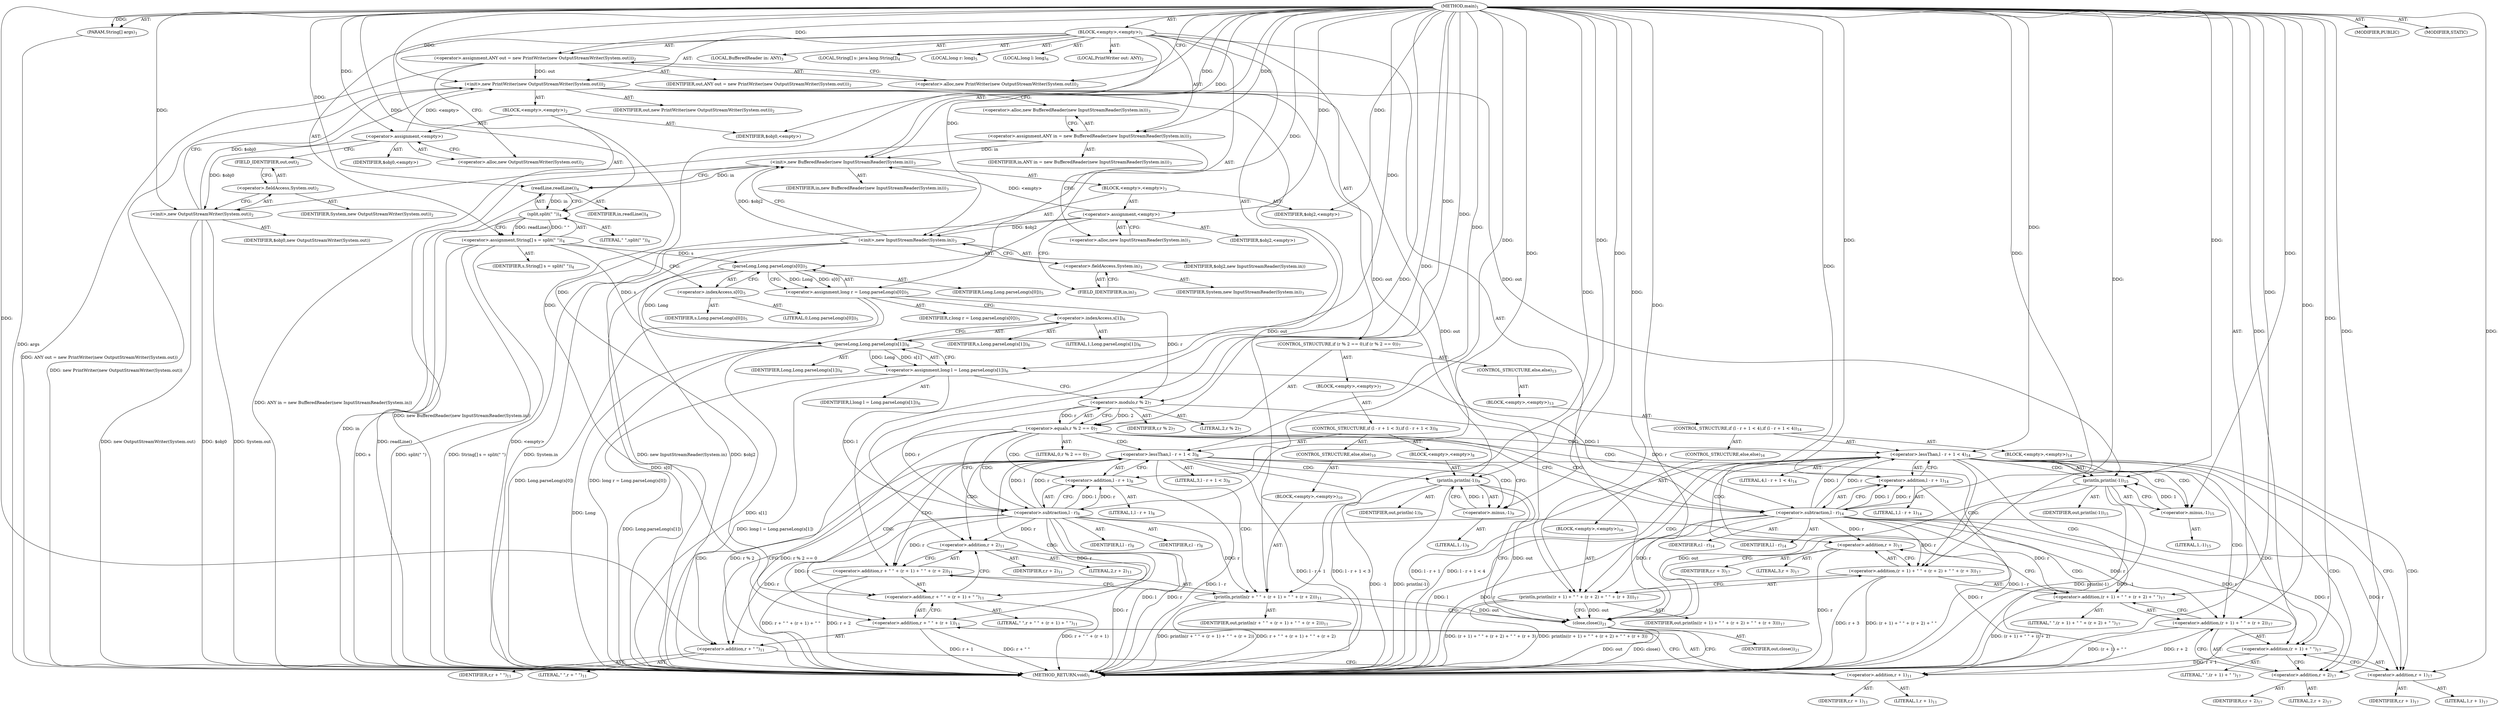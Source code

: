 digraph "main" {  
"21" [label = <(METHOD,main)<SUB>1</SUB>> ]
"22" [label = <(PARAM,String[] args)<SUB>1</SUB>> ]
"23" [label = <(BLOCK,&lt;empty&gt;,&lt;empty&gt;)<SUB>1</SUB>> ]
"4" [label = <(LOCAL,PrintWriter out: ANY)<SUB>2</SUB>> ]
"24" [label = <(&lt;operator&gt;.assignment,ANY out = new PrintWriter(new OutputStreamWriter(System.out)))<SUB>2</SUB>> ]
"25" [label = <(IDENTIFIER,out,ANY out = new PrintWriter(new OutputStreamWriter(System.out)))<SUB>2</SUB>> ]
"26" [label = <(&lt;operator&gt;.alloc,new PrintWriter(new OutputStreamWriter(System.out)))<SUB>2</SUB>> ]
"27" [label = <(&lt;init&gt;,new PrintWriter(new OutputStreamWriter(System.out)))<SUB>2</SUB>> ]
"3" [label = <(IDENTIFIER,out,new PrintWriter(new OutputStreamWriter(System.out)))<SUB>2</SUB>> ]
"28" [label = <(BLOCK,&lt;empty&gt;,&lt;empty&gt;)<SUB>2</SUB>> ]
"29" [label = <(&lt;operator&gt;.assignment,&lt;empty&gt;)> ]
"30" [label = <(IDENTIFIER,$obj0,&lt;empty&gt;)> ]
"31" [label = <(&lt;operator&gt;.alloc,new OutputStreamWriter(System.out))<SUB>2</SUB>> ]
"32" [label = <(&lt;init&gt;,new OutputStreamWriter(System.out))<SUB>2</SUB>> ]
"33" [label = <(IDENTIFIER,$obj0,new OutputStreamWriter(System.out))> ]
"34" [label = <(&lt;operator&gt;.fieldAccess,System.out)<SUB>2</SUB>> ]
"35" [label = <(IDENTIFIER,System,new OutputStreamWriter(System.out))<SUB>2</SUB>> ]
"36" [label = <(FIELD_IDENTIFIER,out,out)<SUB>2</SUB>> ]
"37" [label = <(IDENTIFIER,$obj0,&lt;empty&gt;)> ]
"6" [label = <(LOCAL,BufferedReader in: ANY)<SUB>3</SUB>> ]
"38" [label = <(&lt;operator&gt;.assignment,ANY in = new BufferedReader(new InputStreamReader(System.in)))<SUB>3</SUB>> ]
"39" [label = <(IDENTIFIER,in,ANY in = new BufferedReader(new InputStreamReader(System.in)))<SUB>3</SUB>> ]
"40" [label = <(&lt;operator&gt;.alloc,new BufferedReader(new InputStreamReader(System.in)))<SUB>3</SUB>> ]
"41" [label = <(&lt;init&gt;,new BufferedReader(new InputStreamReader(System.in)))<SUB>3</SUB>> ]
"5" [label = <(IDENTIFIER,in,new BufferedReader(new InputStreamReader(System.in)))<SUB>3</SUB>> ]
"42" [label = <(BLOCK,&lt;empty&gt;,&lt;empty&gt;)<SUB>3</SUB>> ]
"43" [label = <(&lt;operator&gt;.assignment,&lt;empty&gt;)> ]
"44" [label = <(IDENTIFIER,$obj2,&lt;empty&gt;)> ]
"45" [label = <(&lt;operator&gt;.alloc,new InputStreamReader(System.in))<SUB>3</SUB>> ]
"46" [label = <(&lt;init&gt;,new InputStreamReader(System.in))<SUB>3</SUB>> ]
"47" [label = <(IDENTIFIER,$obj2,new InputStreamReader(System.in))> ]
"48" [label = <(&lt;operator&gt;.fieldAccess,System.in)<SUB>3</SUB>> ]
"49" [label = <(IDENTIFIER,System,new InputStreamReader(System.in))<SUB>3</SUB>> ]
"50" [label = <(FIELD_IDENTIFIER,in,in)<SUB>3</SUB>> ]
"51" [label = <(IDENTIFIER,$obj2,&lt;empty&gt;)> ]
"52" [label = <(LOCAL,String[] s: java.lang.String[])<SUB>4</SUB>> ]
"53" [label = <(&lt;operator&gt;.assignment,String[] s = split(&quot; &quot;))<SUB>4</SUB>> ]
"54" [label = <(IDENTIFIER,s,String[] s = split(&quot; &quot;))<SUB>4</SUB>> ]
"55" [label = <(split,split(&quot; &quot;))<SUB>4</SUB>> ]
"56" [label = <(readLine,readLine())<SUB>4</SUB>> ]
"57" [label = <(IDENTIFIER,in,readLine())<SUB>4</SUB>> ]
"58" [label = <(LITERAL,&quot; &quot;,split(&quot; &quot;))<SUB>4</SUB>> ]
"59" [label = <(LOCAL,long r: long)<SUB>5</SUB>> ]
"60" [label = <(&lt;operator&gt;.assignment,long r = Long.parseLong(s[0]))<SUB>5</SUB>> ]
"61" [label = <(IDENTIFIER,r,long r = Long.parseLong(s[0]))<SUB>5</SUB>> ]
"62" [label = <(parseLong,Long.parseLong(s[0]))<SUB>5</SUB>> ]
"63" [label = <(IDENTIFIER,Long,Long.parseLong(s[0]))<SUB>5</SUB>> ]
"64" [label = <(&lt;operator&gt;.indexAccess,s[0])<SUB>5</SUB>> ]
"65" [label = <(IDENTIFIER,s,Long.parseLong(s[0]))<SUB>5</SUB>> ]
"66" [label = <(LITERAL,0,Long.parseLong(s[0]))<SUB>5</SUB>> ]
"67" [label = <(LOCAL,long l: long)<SUB>6</SUB>> ]
"68" [label = <(&lt;operator&gt;.assignment,long l = Long.parseLong(s[1]))<SUB>6</SUB>> ]
"69" [label = <(IDENTIFIER,l,long l = Long.parseLong(s[1]))<SUB>6</SUB>> ]
"70" [label = <(parseLong,Long.parseLong(s[1]))<SUB>6</SUB>> ]
"71" [label = <(IDENTIFIER,Long,Long.parseLong(s[1]))<SUB>6</SUB>> ]
"72" [label = <(&lt;operator&gt;.indexAccess,s[1])<SUB>6</SUB>> ]
"73" [label = <(IDENTIFIER,s,Long.parseLong(s[1]))<SUB>6</SUB>> ]
"74" [label = <(LITERAL,1,Long.parseLong(s[1]))<SUB>6</SUB>> ]
"75" [label = <(CONTROL_STRUCTURE,if (r % 2 == 0),if (r % 2 == 0))<SUB>7</SUB>> ]
"76" [label = <(&lt;operator&gt;.equals,r % 2 == 0)<SUB>7</SUB>> ]
"77" [label = <(&lt;operator&gt;.modulo,r % 2)<SUB>7</SUB>> ]
"78" [label = <(IDENTIFIER,r,r % 2)<SUB>7</SUB>> ]
"79" [label = <(LITERAL,2,r % 2)<SUB>7</SUB>> ]
"80" [label = <(LITERAL,0,r % 2 == 0)<SUB>7</SUB>> ]
"81" [label = <(BLOCK,&lt;empty&gt;,&lt;empty&gt;)<SUB>7</SUB>> ]
"82" [label = <(CONTROL_STRUCTURE,if (l - r + 1 &lt; 3),if (l - r + 1 &lt; 3))<SUB>8</SUB>> ]
"83" [label = <(&lt;operator&gt;.lessThan,l - r + 1 &lt; 3)<SUB>8</SUB>> ]
"84" [label = <(&lt;operator&gt;.addition,l - r + 1)<SUB>8</SUB>> ]
"85" [label = <(&lt;operator&gt;.subtraction,l - r)<SUB>8</SUB>> ]
"86" [label = <(IDENTIFIER,l,l - r)<SUB>8</SUB>> ]
"87" [label = <(IDENTIFIER,r,l - r)<SUB>8</SUB>> ]
"88" [label = <(LITERAL,1,l - r + 1)<SUB>8</SUB>> ]
"89" [label = <(LITERAL,3,l - r + 1 &lt; 3)<SUB>8</SUB>> ]
"90" [label = <(BLOCK,&lt;empty&gt;,&lt;empty&gt;)<SUB>8</SUB>> ]
"91" [label = <(println,println(-1))<SUB>9</SUB>> ]
"92" [label = <(IDENTIFIER,out,println(-1))<SUB>9</SUB>> ]
"93" [label = <(&lt;operator&gt;.minus,-1)<SUB>9</SUB>> ]
"94" [label = <(LITERAL,1,-1)<SUB>9</SUB>> ]
"95" [label = <(CONTROL_STRUCTURE,else,else)<SUB>10</SUB>> ]
"96" [label = <(BLOCK,&lt;empty&gt;,&lt;empty&gt;)<SUB>10</SUB>> ]
"97" [label = <(println,println(r + &quot; &quot; + (r + 1) + &quot; &quot; + (r + 2)))<SUB>11</SUB>> ]
"98" [label = <(IDENTIFIER,out,println(r + &quot; &quot; + (r + 1) + &quot; &quot; + (r + 2)))<SUB>11</SUB>> ]
"99" [label = <(&lt;operator&gt;.addition,r + &quot; &quot; + (r + 1) + &quot; &quot; + (r + 2))<SUB>11</SUB>> ]
"100" [label = <(&lt;operator&gt;.addition,r + &quot; &quot; + (r + 1) + &quot; &quot;)<SUB>11</SUB>> ]
"101" [label = <(&lt;operator&gt;.addition,r + &quot; &quot; + (r + 1))<SUB>11</SUB>> ]
"102" [label = <(&lt;operator&gt;.addition,r + &quot; &quot;)<SUB>11</SUB>> ]
"103" [label = <(IDENTIFIER,r,r + &quot; &quot;)<SUB>11</SUB>> ]
"104" [label = <(LITERAL,&quot; &quot;,r + &quot; &quot;)<SUB>11</SUB>> ]
"105" [label = <(&lt;operator&gt;.addition,r + 1)<SUB>11</SUB>> ]
"106" [label = <(IDENTIFIER,r,r + 1)<SUB>11</SUB>> ]
"107" [label = <(LITERAL,1,r + 1)<SUB>11</SUB>> ]
"108" [label = <(LITERAL,&quot; &quot;,r + &quot; &quot; + (r + 1) + &quot; &quot;)<SUB>11</SUB>> ]
"109" [label = <(&lt;operator&gt;.addition,r + 2)<SUB>11</SUB>> ]
"110" [label = <(IDENTIFIER,r,r + 2)<SUB>11</SUB>> ]
"111" [label = <(LITERAL,2,r + 2)<SUB>11</SUB>> ]
"112" [label = <(CONTROL_STRUCTURE,else,else)<SUB>13</SUB>> ]
"113" [label = <(BLOCK,&lt;empty&gt;,&lt;empty&gt;)<SUB>13</SUB>> ]
"114" [label = <(CONTROL_STRUCTURE,if (l - r + 1 &lt; 4),if (l - r + 1 &lt; 4))<SUB>14</SUB>> ]
"115" [label = <(&lt;operator&gt;.lessThan,l - r + 1 &lt; 4)<SUB>14</SUB>> ]
"116" [label = <(&lt;operator&gt;.addition,l - r + 1)<SUB>14</SUB>> ]
"117" [label = <(&lt;operator&gt;.subtraction,l - r)<SUB>14</SUB>> ]
"118" [label = <(IDENTIFIER,l,l - r)<SUB>14</SUB>> ]
"119" [label = <(IDENTIFIER,r,l - r)<SUB>14</SUB>> ]
"120" [label = <(LITERAL,1,l - r + 1)<SUB>14</SUB>> ]
"121" [label = <(LITERAL,4,l - r + 1 &lt; 4)<SUB>14</SUB>> ]
"122" [label = <(BLOCK,&lt;empty&gt;,&lt;empty&gt;)<SUB>14</SUB>> ]
"123" [label = <(println,println(-1))<SUB>15</SUB>> ]
"124" [label = <(IDENTIFIER,out,println(-1))<SUB>15</SUB>> ]
"125" [label = <(&lt;operator&gt;.minus,-1)<SUB>15</SUB>> ]
"126" [label = <(LITERAL,1,-1)<SUB>15</SUB>> ]
"127" [label = <(CONTROL_STRUCTURE,else,else)<SUB>16</SUB>> ]
"128" [label = <(BLOCK,&lt;empty&gt;,&lt;empty&gt;)<SUB>16</SUB>> ]
"129" [label = <(println,println((r + 1) + &quot; &quot; + (r + 2) + &quot; &quot; + (r + 3)))<SUB>17</SUB>> ]
"130" [label = <(IDENTIFIER,out,println((r + 1) + &quot; &quot; + (r + 2) + &quot; &quot; + (r + 3)))<SUB>17</SUB>> ]
"131" [label = <(&lt;operator&gt;.addition,(r + 1) + &quot; &quot; + (r + 2) + &quot; &quot; + (r + 3))<SUB>17</SUB>> ]
"132" [label = <(&lt;operator&gt;.addition,(r + 1) + &quot; &quot; + (r + 2) + &quot; &quot;)<SUB>17</SUB>> ]
"133" [label = <(&lt;operator&gt;.addition,(r + 1) + &quot; &quot; + (r + 2))<SUB>17</SUB>> ]
"134" [label = <(&lt;operator&gt;.addition,(r + 1) + &quot; &quot;)<SUB>17</SUB>> ]
"135" [label = <(&lt;operator&gt;.addition,r + 1)<SUB>17</SUB>> ]
"136" [label = <(IDENTIFIER,r,r + 1)<SUB>17</SUB>> ]
"137" [label = <(LITERAL,1,r + 1)<SUB>17</SUB>> ]
"138" [label = <(LITERAL,&quot; &quot;,(r + 1) + &quot; &quot;)<SUB>17</SUB>> ]
"139" [label = <(&lt;operator&gt;.addition,r + 2)<SUB>17</SUB>> ]
"140" [label = <(IDENTIFIER,r,r + 2)<SUB>17</SUB>> ]
"141" [label = <(LITERAL,2,r + 2)<SUB>17</SUB>> ]
"142" [label = <(LITERAL,&quot; &quot;,(r + 1) + &quot; &quot; + (r + 2) + &quot; &quot;)<SUB>17</SUB>> ]
"143" [label = <(&lt;operator&gt;.addition,r + 3)<SUB>17</SUB>> ]
"144" [label = <(IDENTIFIER,r,r + 3)<SUB>17</SUB>> ]
"145" [label = <(LITERAL,3,r + 3)<SUB>17</SUB>> ]
"146" [label = <(close,close())<SUB>21</SUB>> ]
"147" [label = <(IDENTIFIER,out,close())<SUB>21</SUB>> ]
"148" [label = <(MODIFIER,PUBLIC)> ]
"149" [label = <(MODIFIER,STATIC)> ]
"150" [label = <(METHOD_RETURN,void)<SUB>1</SUB>> ]
  "21" -> "22"  [ label = "AST: "] 
  "21" -> "23"  [ label = "AST: "] 
  "21" -> "148"  [ label = "AST: "] 
  "21" -> "149"  [ label = "AST: "] 
  "21" -> "150"  [ label = "AST: "] 
  "23" -> "4"  [ label = "AST: "] 
  "23" -> "24"  [ label = "AST: "] 
  "23" -> "27"  [ label = "AST: "] 
  "23" -> "6"  [ label = "AST: "] 
  "23" -> "38"  [ label = "AST: "] 
  "23" -> "41"  [ label = "AST: "] 
  "23" -> "52"  [ label = "AST: "] 
  "23" -> "53"  [ label = "AST: "] 
  "23" -> "59"  [ label = "AST: "] 
  "23" -> "60"  [ label = "AST: "] 
  "23" -> "67"  [ label = "AST: "] 
  "23" -> "68"  [ label = "AST: "] 
  "23" -> "75"  [ label = "AST: "] 
  "23" -> "146"  [ label = "AST: "] 
  "24" -> "25"  [ label = "AST: "] 
  "24" -> "26"  [ label = "AST: "] 
  "27" -> "3"  [ label = "AST: "] 
  "27" -> "28"  [ label = "AST: "] 
  "28" -> "29"  [ label = "AST: "] 
  "28" -> "32"  [ label = "AST: "] 
  "28" -> "37"  [ label = "AST: "] 
  "29" -> "30"  [ label = "AST: "] 
  "29" -> "31"  [ label = "AST: "] 
  "32" -> "33"  [ label = "AST: "] 
  "32" -> "34"  [ label = "AST: "] 
  "34" -> "35"  [ label = "AST: "] 
  "34" -> "36"  [ label = "AST: "] 
  "38" -> "39"  [ label = "AST: "] 
  "38" -> "40"  [ label = "AST: "] 
  "41" -> "5"  [ label = "AST: "] 
  "41" -> "42"  [ label = "AST: "] 
  "42" -> "43"  [ label = "AST: "] 
  "42" -> "46"  [ label = "AST: "] 
  "42" -> "51"  [ label = "AST: "] 
  "43" -> "44"  [ label = "AST: "] 
  "43" -> "45"  [ label = "AST: "] 
  "46" -> "47"  [ label = "AST: "] 
  "46" -> "48"  [ label = "AST: "] 
  "48" -> "49"  [ label = "AST: "] 
  "48" -> "50"  [ label = "AST: "] 
  "53" -> "54"  [ label = "AST: "] 
  "53" -> "55"  [ label = "AST: "] 
  "55" -> "56"  [ label = "AST: "] 
  "55" -> "58"  [ label = "AST: "] 
  "56" -> "57"  [ label = "AST: "] 
  "60" -> "61"  [ label = "AST: "] 
  "60" -> "62"  [ label = "AST: "] 
  "62" -> "63"  [ label = "AST: "] 
  "62" -> "64"  [ label = "AST: "] 
  "64" -> "65"  [ label = "AST: "] 
  "64" -> "66"  [ label = "AST: "] 
  "68" -> "69"  [ label = "AST: "] 
  "68" -> "70"  [ label = "AST: "] 
  "70" -> "71"  [ label = "AST: "] 
  "70" -> "72"  [ label = "AST: "] 
  "72" -> "73"  [ label = "AST: "] 
  "72" -> "74"  [ label = "AST: "] 
  "75" -> "76"  [ label = "AST: "] 
  "75" -> "81"  [ label = "AST: "] 
  "75" -> "112"  [ label = "AST: "] 
  "76" -> "77"  [ label = "AST: "] 
  "76" -> "80"  [ label = "AST: "] 
  "77" -> "78"  [ label = "AST: "] 
  "77" -> "79"  [ label = "AST: "] 
  "81" -> "82"  [ label = "AST: "] 
  "82" -> "83"  [ label = "AST: "] 
  "82" -> "90"  [ label = "AST: "] 
  "82" -> "95"  [ label = "AST: "] 
  "83" -> "84"  [ label = "AST: "] 
  "83" -> "89"  [ label = "AST: "] 
  "84" -> "85"  [ label = "AST: "] 
  "84" -> "88"  [ label = "AST: "] 
  "85" -> "86"  [ label = "AST: "] 
  "85" -> "87"  [ label = "AST: "] 
  "90" -> "91"  [ label = "AST: "] 
  "91" -> "92"  [ label = "AST: "] 
  "91" -> "93"  [ label = "AST: "] 
  "93" -> "94"  [ label = "AST: "] 
  "95" -> "96"  [ label = "AST: "] 
  "96" -> "97"  [ label = "AST: "] 
  "97" -> "98"  [ label = "AST: "] 
  "97" -> "99"  [ label = "AST: "] 
  "99" -> "100"  [ label = "AST: "] 
  "99" -> "109"  [ label = "AST: "] 
  "100" -> "101"  [ label = "AST: "] 
  "100" -> "108"  [ label = "AST: "] 
  "101" -> "102"  [ label = "AST: "] 
  "101" -> "105"  [ label = "AST: "] 
  "102" -> "103"  [ label = "AST: "] 
  "102" -> "104"  [ label = "AST: "] 
  "105" -> "106"  [ label = "AST: "] 
  "105" -> "107"  [ label = "AST: "] 
  "109" -> "110"  [ label = "AST: "] 
  "109" -> "111"  [ label = "AST: "] 
  "112" -> "113"  [ label = "AST: "] 
  "113" -> "114"  [ label = "AST: "] 
  "114" -> "115"  [ label = "AST: "] 
  "114" -> "122"  [ label = "AST: "] 
  "114" -> "127"  [ label = "AST: "] 
  "115" -> "116"  [ label = "AST: "] 
  "115" -> "121"  [ label = "AST: "] 
  "116" -> "117"  [ label = "AST: "] 
  "116" -> "120"  [ label = "AST: "] 
  "117" -> "118"  [ label = "AST: "] 
  "117" -> "119"  [ label = "AST: "] 
  "122" -> "123"  [ label = "AST: "] 
  "123" -> "124"  [ label = "AST: "] 
  "123" -> "125"  [ label = "AST: "] 
  "125" -> "126"  [ label = "AST: "] 
  "127" -> "128"  [ label = "AST: "] 
  "128" -> "129"  [ label = "AST: "] 
  "129" -> "130"  [ label = "AST: "] 
  "129" -> "131"  [ label = "AST: "] 
  "131" -> "132"  [ label = "AST: "] 
  "131" -> "143"  [ label = "AST: "] 
  "132" -> "133"  [ label = "AST: "] 
  "132" -> "142"  [ label = "AST: "] 
  "133" -> "134"  [ label = "AST: "] 
  "133" -> "139"  [ label = "AST: "] 
  "134" -> "135"  [ label = "AST: "] 
  "134" -> "138"  [ label = "AST: "] 
  "135" -> "136"  [ label = "AST: "] 
  "135" -> "137"  [ label = "AST: "] 
  "139" -> "140"  [ label = "AST: "] 
  "139" -> "141"  [ label = "AST: "] 
  "143" -> "144"  [ label = "AST: "] 
  "143" -> "145"  [ label = "AST: "] 
  "146" -> "147"  [ label = "AST: "] 
  "24" -> "31"  [ label = "CFG: "] 
  "27" -> "40"  [ label = "CFG: "] 
  "38" -> "45"  [ label = "CFG: "] 
  "41" -> "56"  [ label = "CFG: "] 
  "53" -> "64"  [ label = "CFG: "] 
  "60" -> "72"  [ label = "CFG: "] 
  "68" -> "77"  [ label = "CFG: "] 
  "146" -> "150"  [ label = "CFG: "] 
  "26" -> "24"  [ label = "CFG: "] 
  "40" -> "38"  [ label = "CFG: "] 
  "55" -> "53"  [ label = "CFG: "] 
  "62" -> "60"  [ label = "CFG: "] 
  "70" -> "68"  [ label = "CFG: "] 
  "76" -> "85"  [ label = "CFG: "] 
  "76" -> "117"  [ label = "CFG: "] 
  "29" -> "36"  [ label = "CFG: "] 
  "32" -> "27"  [ label = "CFG: "] 
  "43" -> "50"  [ label = "CFG: "] 
  "46" -> "41"  [ label = "CFG: "] 
  "56" -> "55"  [ label = "CFG: "] 
  "64" -> "62"  [ label = "CFG: "] 
  "72" -> "70"  [ label = "CFG: "] 
  "77" -> "76"  [ label = "CFG: "] 
  "31" -> "29"  [ label = "CFG: "] 
  "34" -> "32"  [ label = "CFG: "] 
  "45" -> "43"  [ label = "CFG: "] 
  "48" -> "46"  [ label = "CFG: "] 
  "83" -> "93"  [ label = "CFG: "] 
  "83" -> "102"  [ label = "CFG: "] 
  "36" -> "34"  [ label = "CFG: "] 
  "50" -> "48"  [ label = "CFG: "] 
  "84" -> "83"  [ label = "CFG: "] 
  "91" -> "146"  [ label = "CFG: "] 
  "115" -> "125"  [ label = "CFG: "] 
  "115" -> "135"  [ label = "CFG: "] 
  "85" -> "84"  [ label = "CFG: "] 
  "93" -> "91"  [ label = "CFG: "] 
  "97" -> "146"  [ label = "CFG: "] 
  "116" -> "115"  [ label = "CFG: "] 
  "123" -> "146"  [ label = "CFG: "] 
  "99" -> "97"  [ label = "CFG: "] 
  "117" -> "116"  [ label = "CFG: "] 
  "125" -> "123"  [ label = "CFG: "] 
  "129" -> "146"  [ label = "CFG: "] 
  "100" -> "109"  [ label = "CFG: "] 
  "109" -> "99"  [ label = "CFG: "] 
  "131" -> "129"  [ label = "CFG: "] 
  "101" -> "100"  [ label = "CFG: "] 
  "132" -> "143"  [ label = "CFG: "] 
  "143" -> "131"  [ label = "CFG: "] 
  "102" -> "105"  [ label = "CFG: "] 
  "105" -> "101"  [ label = "CFG: "] 
  "133" -> "132"  [ label = "CFG: "] 
  "134" -> "139"  [ label = "CFG: "] 
  "139" -> "133"  [ label = "CFG: "] 
  "135" -> "134"  [ label = "CFG: "] 
  "21" -> "26"  [ label = "CFG: "] 
  "22" -> "150"  [ label = "DDG: args"] 
  "24" -> "150"  [ label = "DDG: ANY out = new PrintWriter(new OutputStreamWriter(System.out))"] 
  "32" -> "150"  [ label = "DDG: $obj0"] 
  "32" -> "150"  [ label = "DDG: System.out"] 
  "32" -> "150"  [ label = "DDG: new OutputStreamWriter(System.out)"] 
  "27" -> "150"  [ label = "DDG: new PrintWriter(new OutputStreamWriter(System.out))"] 
  "38" -> "150"  [ label = "DDG: ANY in = new BufferedReader(new InputStreamReader(System.in))"] 
  "43" -> "150"  [ label = "DDG: &lt;empty&gt;"] 
  "46" -> "150"  [ label = "DDG: $obj2"] 
  "46" -> "150"  [ label = "DDG: System.in"] 
  "46" -> "150"  [ label = "DDG: new InputStreamReader(System.in)"] 
  "41" -> "150"  [ label = "DDG: new BufferedReader(new InputStreamReader(System.in))"] 
  "53" -> "150"  [ label = "DDG: s"] 
  "56" -> "150"  [ label = "DDG: in"] 
  "55" -> "150"  [ label = "DDG: readLine()"] 
  "53" -> "150"  [ label = "DDG: split(&quot; &quot;)"] 
  "53" -> "150"  [ label = "DDG: String[] s = split(&quot; &quot;)"] 
  "62" -> "150"  [ label = "DDG: s[0]"] 
  "60" -> "150"  [ label = "DDG: Long.parseLong(s[0])"] 
  "60" -> "150"  [ label = "DDG: long r = Long.parseLong(s[0])"] 
  "70" -> "150"  [ label = "DDG: Long"] 
  "70" -> "150"  [ label = "DDG: s[1]"] 
  "68" -> "150"  [ label = "DDG: Long.parseLong(s[1])"] 
  "68" -> "150"  [ label = "DDG: long l = Long.parseLong(s[1])"] 
  "76" -> "150"  [ label = "DDG: r % 2"] 
  "76" -> "150"  [ label = "DDG: r % 2 == 0"] 
  "117" -> "150"  [ label = "DDG: l"] 
  "117" -> "150"  [ label = "DDG: r"] 
  "116" -> "150"  [ label = "DDG: l - r"] 
  "115" -> "150"  [ label = "DDG: l - r + 1"] 
  "115" -> "150"  [ label = "DDG: l - r + 1 &lt; 4"] 
  "134" -> "150"  [ label = "DDG: r + 1"] 
  "133" -> "150"  [ label = "DDG: (r + 1) + &quot; &quot;"] 
  "133" -> "150"  [ label = "DDG: r + 2"] 
  "132" -> "150"  [ label = "DDG: (r + 1) + &quot; &quot; + (r + 2)"] 
  "131" -> "150"  [ label = "DDG: (r + 1) + &quot; &quot; + (r + 2) + &quot; &quot;"] 
  "143" -> "150"  [ label = "DDG: r"] 
  "131" -> "150"  [ label = "DDG: r + 3"] 
  "129" -> "150"  [ label = "DDG: (r + 1) + &quot; &quot; + (r + 2) + &quot; &quot; + (r + 3)"] 
  "129" -> "150"  [ label = "DDG: println((r + 1) + &quot; &quot; + (r + 2) + &quot; &quot; + (r + 3))"] 
  "123" -> "150"  [ label = "DDG: -1"] 
  "123" -> "150"  [ label = "DDG: println(-1)"] 
  "85" -> "150"  [ label = "DDG: l"] 
  "85" -> "150"  [ label = "DDG: r"] 
  "84" -> "150"  [ label = "DDG: l - r"] 
  "83" -> "150"  [ label = "DDG: l - r + 1"] 
  "83" -> "150"  [ label = "DDG: l - r + 1 &lt; 3"] 
  "101" -> "150"  [ label = "DDG: r + &quot; &quot;"] 
  "101" -> "150"  [ label = "DDG: r + 1"] 
  "100" -> "150"  [ label = "DDG: r + &quot; &quot; + (r + 1)"] 
  "99" -> "150"  [ label = "DDG: r + &quot; &quot; + (r + 1) + &quot; &quot;"] 
  "109" -> "150"  [ label = "DDG: r"] 
  "99" -> "150"  [ label = "DDG: r + 2"] 
  "97" -> "150"  [ label = "DDG: r + &quot; &quot; + (r + 1) + &quot; &quot; + (r + 2)"] 
  "97" -> "150"  [ label = "DDG: println(r + &quot; &quot; + (r + 1) + &quot; &quot; + (r + 2))"] 
  "91" -> "150"  [ label = "DDG: -1"] 
  "91" -> "150"  [ label = "DDG: println(-1)"] 
  "146" -> "150"  [ label = "DDG: out"] 
  "146" -> "150"  [ label = "DDG: close()"] 
  "21" -> "22"  [ label = "DDG: "] 
  "21" -> "24"  [ label = "DDG: "] 
  "21" -> "38"  [ label = "DDG: "] 
  "55" -> "53"  [ label = "DDG: readLine()"] 
  "55" -> "53"  [ label = "DDG: &quot; &quot;"] 
  "62" -> "60"  [ label = "DDG: Long"] 
  "62" -> "60"  [ label = "DDG: s[0]"] 
  "70" -> "68"  [ label = "DDG: Long"] 
  "70" -> "68"  [ label = "DDG: s[1]"] 
  "24" -> "27"  [ label = "DDG: out"] 
  "21" -> "27"  [ label = "DDG: "] 
  "29" -> "27"  [ label = "DDG: &lt;empty&gt;"] 
  "32" -> "27"  [ label = "DDG: $obj0"] 
  "38" -> "41"  [ label = "DDG: in"] 
  "21" -> "41"  [ label = "DDG: "] 
  "43" -> "41"  [ label = "DDG: &lt;empty&gt;"] 
  "46" -> "41"  [ label = "DDG: $obj2"] 
  "129" -> "146"  [ label = "DDG: out"] 
  "123" -> "146"  [ label = "DDG: out"] 
  "97" -> "146"  [ label = "DDG: out"] 
  "91" -> "146"  [ label = "DDG: out"] 
  "21" -> "146"  [ label = "DDG: "] 
  "21" -> "29"  [ label = "DDG: "] 
  "21" -> "37"  [ label = "DDG: "] 
  "21" -> "43"  [ label = "DDG: "] 
  "21" -> "51"  [ label = "DDG: "] 
  "56" -> "55"  [ label = "DDG: in"] 
  "21" -> "55"  [ label = "DDG: "] 
  "21" -> "62"  [ label = "DDG: "] 
  "53" -> "62"  [ label = "DDG: s"] 
  "62" -> "70"  [ label = "DDG: Long"] 
  "21" -> "70"  [ label = "DDG: "] 
  "53" -> "70"  [ label = "DDG: s"] 
  "77" -> "76"  [ label = "DDG: r"] 
  "77" -> "76"  [ label = "DDG: 2"] 
  "21" -> "76"  [ label = "DDG: "] 
  "29" -> "32"  [ label = "DDG: $obj0"] 
  "21" -> "32"  [ label = "DDG: "] 
  "43" -> "46"  [ label = "DDG: $obj2"] 
  "21" -> "46"  [ label = "DDG: "] 
  "41" -> "56"  [ label = "DDG: in"] 
  "21" -> "56"  [ label = "DDG: "] 
  "60" -> "77"  [ label = "DDG: r"] 
  "21" -> "77"  [ label = "DDG: "] 
  "85" -> "83"  [ label = "DDG: l"] 
  "85" -> "83"  [ label = "DDG: r"] 
  "21" -> "83"  [ label = "DDG: "] 
  "85" -> "84"  [ label = "DDG: l"] 
  "85" -> "84"  [ label = "DDG: r"] 
  "21" -> "84"  [ label = "DDG: "] 
  "27" -> "91"  [ label = "DDG: out"] 
  "21" -> "91"  [ label = "DDG: "] 
  "93" -> "91"  [ label = "DDG: 1"] 
  "117" -> "115"  [ label = "DDG: l"] 
  "117" -> "115"  [ label = "DDG: r"] 
  "21" -> "115"  [ label = "DDG: "] 
  "68" -> "85"  [ label = "DDG: l"] 
  "21" -> "85"  [ label = "DDG: "] 
  "77" -> "85"  [ label = "DDG: r"] 
  "21" -> "93"  [ label = "DDG: "] 
  "27" -> "97"  [ label = "DDG: out"] 
  "21" -> "97"  [ label = "DDG: "] 
  "85" -> "97"  [ label = "DDG: r"] 
  "117" -> "116"  [ label = "DDG: l"] 
  "117" -> "116"  [ label = "DDG: r"] 
  "21" -> "116"  [ label = "DDG: "] 
  "27" -> "123"  [ label = "DDG: out"] 
  "21" -> "123"  [ label = "DDG: "] 
  "125" -> "123"  [ label = "DDG: 1"] 
  "85" -> "99"  [ label = "DDG: r"] 
  "21" -> "99"  [ label = "DDG: "] 
  "68" -> "117"  [ label = "DDG: l"] 
  "21" -> "117"  [ label = "DDG: "] 
  "77" -> "117"  [ label = "DDG: r"] 
  "21" -> "125"  [ label = "DDG: "] 
  "27" -> "129"  [ label = "DDG: out"] 
  "21" -> "129"  [ label = "DDG: "] 
  "117" -> "129"  [ label = "DDG: r"] 
  "85" -> "100"  [ label = "DDG: r"] 
  "21" -> "100"  [ label = "DDG: "] 
  "21" -> "109"  [ label = "DDG: "] 
  "85" -> "109"  [ label = "DDG: r"] 
  "117" -> "131"  [ label = "DDG: r"] 
  "21" -> "131"  [ label = "DDG: "] 
  "85" -> "101"  [ label = "DDG: r"] 
  "21" -> "101"  [ label = "DDG: "] 
  "117" -> "132"  [ label = "DDG: r"] 
  "21" -> "132"  [ label = "DDG: "] 
  "21" -> "143"  [ label = "DDG: "] 
  "117" -> "143"  [ label = "DDG: r"] 
  "85" -> "102"  [ label = "DDG: r"] 
  "21" -> "102"  [ label = "DDG: "] 
  "21" -> "105"  [ label = "DDG: "] 
  "85" -> "105"  [ label = "DDG: r"] 
  "117" -> "133"  [ label = "DDG: r"] 
  "21" -> "133"  [ label = "DDG: "] 
  "117" -> "134"  [ label = "DDG: r"] 
  "21" -> "134"  [ label = "DDG: "] 
  "21" -> "139"  [ label = "DDG: "] 
  "117" -> "139"  [ label = "DDG: r"] 
  "117" -> "135"  [ label = "DDG: r"] 
  "21" -> "135"  [ label = "DDG: "] 
  "76" -> "115"  [ label = "CDG: "] 
  "76" -> "116"  [ label = "CDG: "] 
  "76" -> "84"  [ label = "CDG: "] 
  "76" -> "85"  [ label = "CDG: "] 
  "76" -> "83"  [ label = "CDG: "] 
  "76" -> "117"  [ label = "CDG: "] 
  "83" -> "99"  [ label = "CDG: "] 
  "83" -> "102"  [ label = "CDG: "] 
  "83" -> "97"  [ label = "CDG: "] 
  "83" -> "91"  [ label = "CDG: "] 
  "83" -> "93"  [ label = "CDG: "] 
  "83" -> "101"  [ label = "CDG: "] 
  "83" -> "105"  [ label = "CDG: "] 
  "83" -> "100"  [ label = "CDG: "] 
  "83" -> "109"  [ label = "CDG: "] 
  "115" -> "131"  [ label = "CDG: "] 
  "115" -> "132"  [ label = "CDG: "] 
  "115" -> "123"  [ label = "CDG: "] 
  "115" -> "129"  [ label = "CDG: "] 
  "115" -> "134"  [ label = "CDG: "] 
  "115" -> "143"  [ label = "CDG: "] 
  "115" -> "135"  [ label = "CDG: "] 
  "115" -> "139"  [ label = "CDG: "] 
  "115" -> "125"  [ label = "CDG: "] 
  "115" -> "133"  [ label = "CDG: "] 
}
